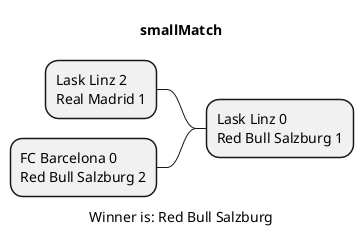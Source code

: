 @startmindmap smallMatch.png
title smallMatch

- Lask Linz 0 \nRed Bull Salzburg 1

-- Lask Linz 2 \nReal Madrid 1

-- FC Barcelona 0 \nRed Bull Salzburg 2
caption Winner is: Red Bull Salzburg
@endmindmap
